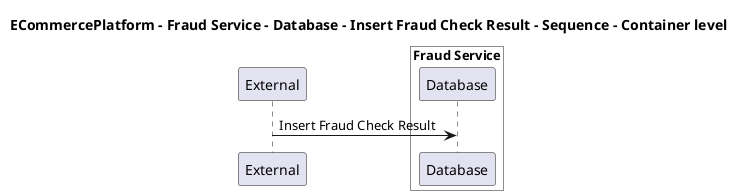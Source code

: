 @startuml

title ECommercePlatform - Fraud Service - Database - Insert Fraud Check Result - Sequence - Container level

participant "External" as C4InterFlow.SoftwareSystems.ExternalSystem

box "Fraud Service" #White
    participant "Database" as ECommercePlatform.SoftwareSystems.FraudService.Containers.Database
end box


C4InterFlow.SoftwareSystems.ExternalSystem -> ECommercePlatform.SoftwareSystems.FraudService.Containers.Database : Insert Fraud Check Result


@enduml
